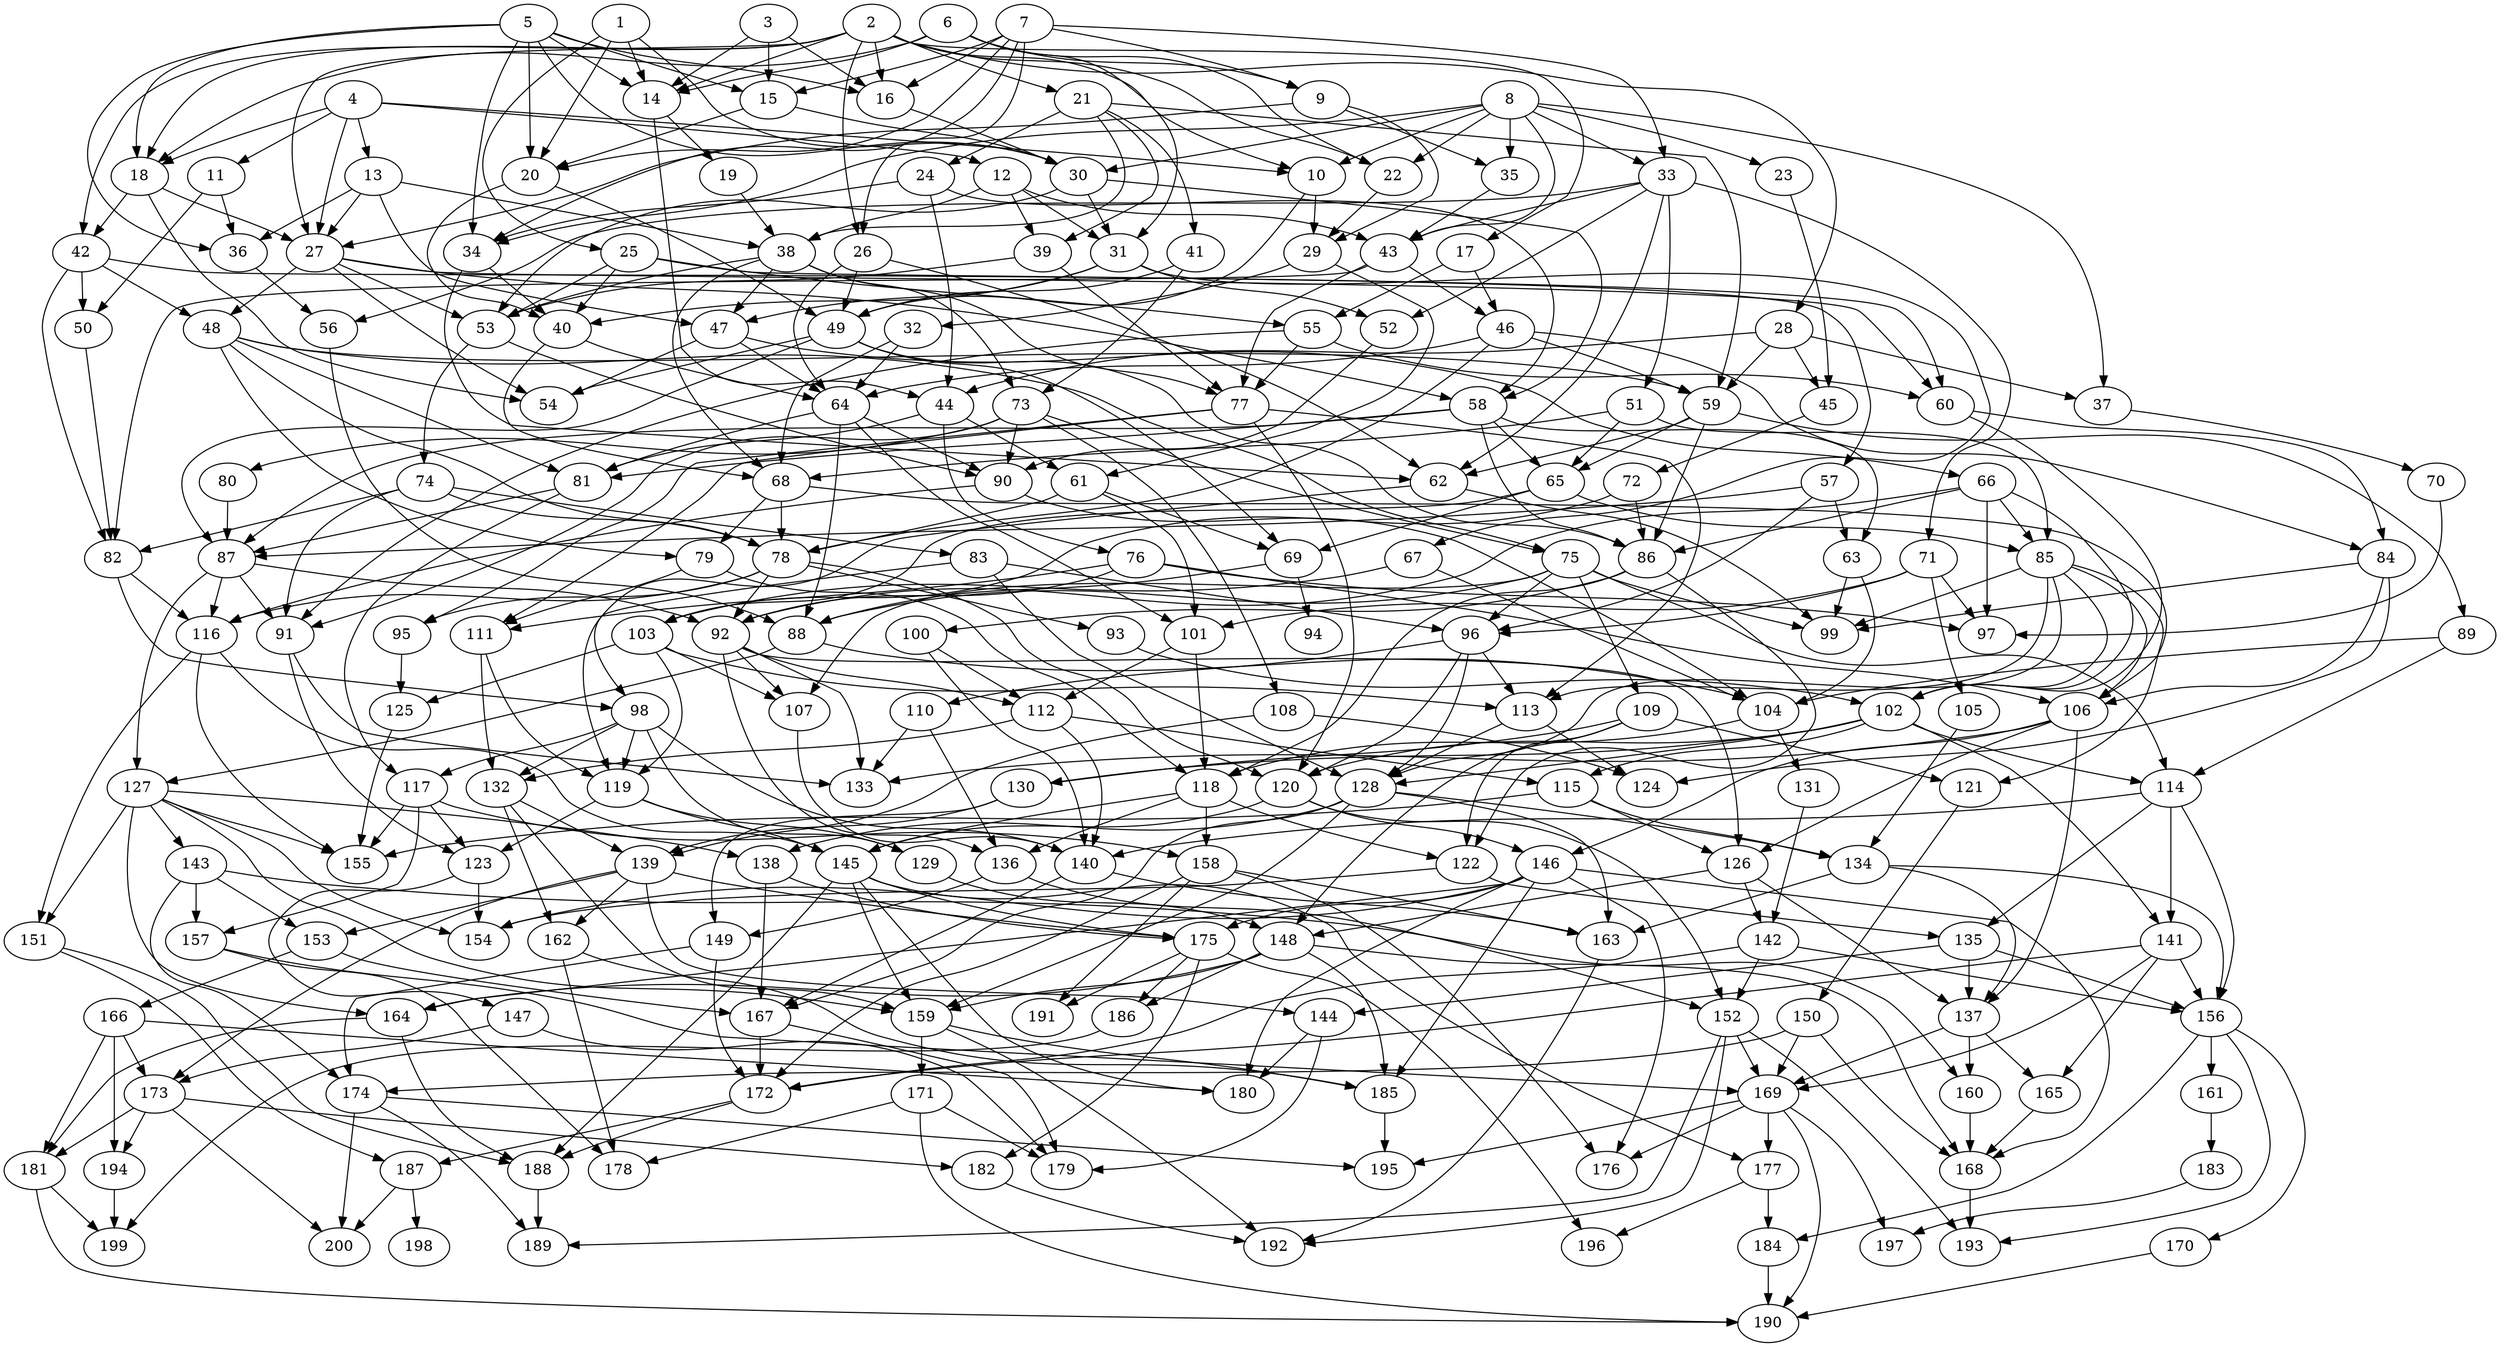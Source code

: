 // DAG automatically generated by daggen at Wed Apr 12 12:21:37 2017
// ./daggen --dot -n 200 --jump=5 --fat=0.4 --regularity=0.2 --density=0.6 
digraph G {
  1 [size="14335380568", alpha="0.08"]
  1 -> 14 [size ="75497472"]
  1 -> 20 [size ="75497472"]
  1 -> 25 [size ="75497472"]
  1 -> 30 [size ="75497472"]
  2 [size="1073741824000", alpha="0.19"]
  2 -> 10 [size ="838860800"]
  2 -> 14 [size ="838860800"]
  2 -> 16 [size ="838860800"]
  2 -> 17 [size ="838860800"]
  2 -> 18 [size ="838860800"]
  2 -> 21 [size ="838860800"]
  2 -> 22 [size ="838860800"]
  2 -> 26 [size ="838860800"]
  2 -> 27 [size ="838860800"]
  2 -> 28 [size ="838860800"]
  2 -> 42 [size ="838860800"]
  3 [size="549755813888", alpha="0.07"]
  3 -> 14 [size ="536870912"]
  3 -> 15 [size ="536870912"]
  3 -> 16 [size ="536870912"]
  4 [size="4121434210", alpha="0.07"]
  4 -> 10 [size ="134217728"]
  4 -> 11 [size ="134217728"]
  4 -> 12 [size ="134217728"]
  4 -> 13 [size ="134217728"]
  4 -> 18 [size ="134217728"]
  4 -> 27 [size ="134217728"]
  5 [size="37998673776", alpha="0.17"]
  5 -> 14 [size ="33554432"]
  5 -> 15 [size ="33554432"]
  5 -> 16 [size ="33554432"]
  5 -> 18 [size ="33554432"]
  5 -> 20 [size ="33554432"]
  5 -> 30 [size ="33554432"]
  5 -> 34 [size ="33554432"]
  5 -> 36 [size ="33554432"]
  6 [size="54323913021", alpha="0.06"]
  6 -> 9 [size ="209715200"]
  6 -> 14 [size ="209715200"]
  6 -> 18 [size ="209715200"]
  6 -> 22 [size ="209715200"]
  6 -> 31 [size ="209715200"]
  7 [size="362549887236", alpha="0.00"]
  7 -> 9 [size ="838860800"]
  7 -> 15 [size ="838860800"]
  7 -> 16 [size ="838860800"]
  7 -> 20 [size ="838860800"]
  7 -> 26 [size ="838860800"]
  7 -> 33 [size ="838860800"]
  7 -> 34 [size ="838860800"]
  8 [size="11332088101", alpha="0.15"]
  8 -> 10 [size ="411041792"]
  8 -> 22 [size ="411041792"]
  8 -> 23 [size ="411041792"]
  8 -> 30 [size ="411041792"]
  8 -> 33 [size ="411041792"]
  8 -> 34 [size ="411041792"]
  8 -> 35 [size ="411041792"]
  8 -> 37 [size ="411041792"]
  8 -> 43 [size ="411041792"]
  9 [size="10207612643", alpha="0.06"]
  9 -> 27 [size ="209715200"]
  9 -> 29 [size ="209715200"]
  9 -> 35 [size ="209715200"]
  10 [size="1246428127", alpha="0.14"]
  10 -> 29 [size ="33554432"]
  10 -> 49 [size ="33554432"]
  11 [size="29598527426", alpha="0.07"]
  11 -> 36 [size ="33554432"]
  11 -> 50 [size ="33554432"]
  12 [size="1073741824000", alpha="0.20"]
  12 -> 31 [size ="838860800"]
  12 -> 38 [size ="838860800"]
  12 -> 39 [size ="838860800"]
  12 -> 43 [size ="838860800"]
  13 [size="22872349686", alpha="0.01"]
  13 -> 27 [size ="536870912"]
  13 -> 36 [size ="536870912"]
  13 -> 38 [size ="536870912"]
  13 -> 47 [size ="536870912"]
  14 [size="4445138612", alpha="0.12"]
  14 -> 19 [size ="411041792"]
  14 -> 44 [size ="411041792"]
  15 [size="4401443612", alpha="0.15"]
  15 -> 20 [size ="75497472"]
  15 -> 30 [size ="75497472"]
  16 [size="45896406216", alpha="0.12"]
  16 -> 30 [size ="134217728"]
  17 [size="782757789696", alpha="0.17"]
  17 -> 46 [size ="679477248"]
  17 -> 55 [size ="679477248"]
  18 [size="2276722676", alpha="0.06"]
  18 -> 27 [size ="134217728"]
  18 -> 42 [size ="134217728"]
  18 -> 54 [size ="134217728"]
  19 [size="21248070246", alpha="0.14"]
  19 -> 38 [size ="536870912"]
  20 [size="231928233984", alpha="0.03"]
  20 -> 40 [size ="301989888"]
  20 -> 49 [size ="301989888"]
  21 [size="31600467681", alpha="0.13"]
  21 -> 24 [size ="838860800"]
  21 -> 38 [size ="838860800"]
  21 -> 39 [size ="838860800"]
  21 -> 41 [size ="838860800"]
  21 -> 59 [size ="838860800"]
  22 [size="368658326976", alpha="0.16"]
  22 -> 29 [size ="411041792"]
  23 [size="11886334503", alpha="0.13"]
  23 -> 45 [size ="209715200"]
  24 [size="278374797985", alpha="0.16"]
  24 -> 34 [size ="838860800"]
  24 -> 44 [size ="838860800"]
  24 -> 58 [size ="838860800"]
  25 [size="10158809499", alpha="0.01"]
  25 -> 40 [size ="679477248"]
  25 -> 53 [size ="679477248"]
  25 -> 55 [size ="679477248"]
  25 -> 60 [size ="679477248"]
  26 [size="60367068576", alpha="0.00"]
  26 -> 49 [size ="134217728"]
  26 -> 62 [size ="134217728"]
  26 -> 64 [size ="134217728"]
  27 [size="549755813888", alpha="0.04"]
  27 -> 48 [size ="536870912"]
  27 -> 53 [size ="536870912"]
  27 -> 54 [size ="536870912"]
  27 -> 58 [size ="536870912"]
  27 -> 60 [size ="536870912"]
  28 [size="104058199752", alpha="0.06"]
  28 -> 37 [size ="134217728"]
  28 -> 44 [size ="134217728"]
  28 -> 45 [size ="134217728"]
  28 -> 59 [size ="134217728"]
  29 [size="30781670003", alpha="0.11"]
  29 -> 32 [size ="838860800"]
  29 -> 61 [size ="838860800"]
  30 [size="15755059584", alpha="0.08"]
  30 -> 31 [size ="838860800"]
  30 -> 53 [size ="838860800"]
  30 -> 58 [size ="838860800"]
  31 [size="8589934592", alpha="0.01"]
  31 -> 40 [size ="33554432"]
  31 -> 47 [size ="33554432"]
  31 -> 52 [size ="33554432"]
  31 -> 67 [size ="33554432"]
  32 [size="1073741824000", alpha="0.15"]
  32 -> 64 [size ="838860800"]
  32 -> 68 [size ="838860800"]
  33 [size="7831325082", alpha="0.13"]
  33 -> 43 [size ="209715200"]
  33 -> 51 [size ="209715200"]
  33 -> 52 [size ="209715200"]
  33 -> 56 [size ="209715200"]
  33 -> 62 [size ="209715200"]
  33 -> 71 [size ="209715200"]
  34 [size="198314571104", alpha="0.09"]
  34 -> 40 [size ="536870912"]
  34 -> 62 [size ="536870912"]
  35 [size="8589934592", alpha="0.08"]
  35 -> 43 [size ="33554432"]
  36 [size="173848309875", alpha="0.16"]
  36 -> 56 [size ="679477248"]
  37 [size="343228885597", alpha="0.11"]
  37 -> 70 [size ="301989888"]
  38 [size="30174960628", alpha="0.18"]
  38 -> 47 [size ="679477248"]
  38 -> 53 [size ="679477248"]
  38 -> 68 [size ="679477248"]
  38 -> 73 [size ="679477248"]
  38 -> 77 [size ="679477248"]
  39 [size="17921736302", alpha="0.09"]
  39 -> 53 [size ="301989888"]
  39 -> 77 [size ="301989888"]
  40 [size="28991029248", alpha="0.10"]
  40 -> 64 [size ="75497472"]
  40 -> 68 [size ="75497472"]
  41 [size="328491413505", alpha="0.01"]
  41 -> 49 [size ="209715200"]
  41 -> 73 [size ="209715200"]
  42 [size="8589934592", alpha="0.04"]
  42 -> 48 [size ="33554432"]
  42 -> 50 [size ="33554432"]
  42 -> 57 [size ="33554432"]
  42 -> 82 [size ="33554432"]
  43 [size="35438524155", alpha="0.00"]
  43 -> 46 [size ="75497472"]
  43 -> 77 [size ="75497472"]
  43 -> 82 [size ="75497472"]
  44 [size="85697525196", alpha="0.16"]
  44 -> 61 [size ="134217728"]
  44 -> 76 [size ="134217728"]
  44 -> 81 [size ="134217728"]
  45 [size="338880418765", alpha="0.17"]
  45 -> 72 [size ="838860800"]
  46 [size="387275181653", alpha="0.06"]
  46 -> 59 [size ="679477248"]
  46 -> 64 [size ="679477248"]
  46 -> 78 [size ="679477248"]
  46 -> 84 [size ="679477248"]
  47 [size="3690049313", alpha="0.06"]
  47 -> 54 [size ="75497472"]
  47 -> 64 [size ="75497472"]
  47 -> 66 [size ="75497472"]
  48 [size="231928233984", alpha="0.18"]
  48 -> 59 [size ="301989888"]
  48 -> 75 [size ="301989888"]
  48 -> 78 [size ="301989888"]
  48 -> 79 [size ="301989888"]
  48 -> 81 [size ="301989888"]
  49 [size="1383650909912", alpha="0.01"]
  49 -> 54 [size ="838860800"]
  49 -> 69 [size ="838860800"]
  49 -> 86 [size ="838860800"]
  49 -> 87 [size ="838860800"]
  50 [size="19082994620", alpha="0.19"]
  50 -> 82 [size ="536870912"]
  51 [size="780929594276", alpha="0.19"]
  51 -> 65 [size ="536870912"]
  51 -> 68 [size ="536870912"]
  51 -> 85 [size ="536870912"]
  52 [size="3869313321", alpha="0.04"]
  52 -> 90 [size ="75497472"]
  53 [size="1073741824000", alpha="0.14"]
  53 -> 74 [size ="838860800"]
  53 -> 90 [size ="838860800"]
  54 [size="171042968484", alpha="0.10"]
  55 [size="231928233984", alpha="0.02"]
  55 -> 60 [size ="301989888"]
  55 -> 77 [size ="301989888"]
  55 -> 91 [size ="301989888"]
  56 [size="549755813888", alpha="0.13"]
  56 -> 88 [size ="536870912"]
  57 [size="25001767589", alpha="0.07"]
  57 -> 63 [size ="411041792"]
  57 -> 87 [size ="411041792"]
  57 -> 96 [size ="411041792"]
  58 [size="12806466855", alpha="0.03"]
  58 -> 63 [size ="209715200"]
  58 -> 65 [size ="209715200"]
  58 -> 81 [size ="209715200"]
  58 -> 86 [size ="209715200"]
  58 -> 87 [size ="209715200"]
  59 [size="15952938184", alpha="0.20"]
  59 -> 62 [size ="679477248"]
  59 -> 65 [size ="679477248"]
  59 -> 86 [size ="679477248"]
  59 -> 89 [size ="679477248"]
  60 [size="1882675840", alpha="0.19"]
  60 -> 84 [size ="33554432"]
  60 -> 102 [size ="33554432"]
  61 [size="444258222754", alpha="0.05"]
  61 -> 69 [size ="838860800"]
  61 -> 78 [size ="838860800"]
  61 -> 101 [size ="838860800"]
  62 [size="1395052398", alpha="0.11"]
  62 -> 98 [size ="33554432"]
  62 -> 99 [size ="33554432"]
  63 [size="68719476736", alpha="0.00"]
  63 -> 99 [size ="134217728"]
  63 -> 104 [size ="134217728"]
  64 [size="75124846937", alpha="0.15"]
  64 -> 81 [size ="75497472"]
  64 -> 88 [size ="75497472"]
  64 -> 90 [size ="75497472"]
  64 -> 101 [size ="75497472"]
  65 [size="368293445632", alpha="0.00"]
  65 -> 69 [size ="411041792"]
  65 -> 85 [size ="411041792"]
  65 -> 103 [size ="411041792"]
  66 [size="68719476736", alpha="0.02"]
  66 -> 85 [size ="134217728"]
  66 -> 86 [size ="134217728"]
  66 -> 92 [size ="134217728"]
  66 -> 97 [size ="134217728"]
  66 -> 102 [size ="134217728"]
  67 [size="234439603306", alpha="0.14"]
  67 -> 103 [size ="411041792"]
  67 -> 104 [size ="411041792"]
  68 [size="41461924531", alpha="0.01"]
  68 -> 78 [size ="75497472"]
  68 -> 79 [size ="75497472"]
  68 -> 106 [size ="75497472"]
  69 [size="231928233984", alpha="0.10"]
  69 -> 88 [size ="301989888"]
  69 -> 94 [size ="301989888"]
  70 [size="782757789696", alpha="0.04"]
  70 -> 97 [size ="679477248"]
  71 [size="368293445632", alpha="0.16"]
  71 -> 96 [size ="411041792"]
  71 -> 97 [size ="411041792"]
  71 -> 101 [size ="411041792"]
  71 -> 105 [size ="411041792"]
  72 [size="68719476736", alpha="0.18"]
  72 -> 86 [size ="134217728"]
  72 -> 103 [size ="134217728"]
  73 [size="68719476736", alpha="0.11"]
  73 -> 75 [size ="134217728"]
  73 -> 80 [size ="134217728"]
  73 -> 90 [size ="134217728"]
  73 -> 91 [size ="134217728"]
  73 -> 108 [size ="134217728"]
  74 [size="8589934592", alpha="0.14"]
  74 -> 78 [size ="33554432"]
  74 -> 82 [size ="33554432"]
  74 -> 83 [size ="33554432"]
  74 -> 91 [size ="33554432"]
  75 [size="68719476736", alpha="0.08"]
  75 -> 88 [size ="134217728"]
  75 -> 96 [size ="134217728"]
  75 -> 99 [size ="134217728"]
  75 -> 107 [size ="134217728"]
  75 -> 109 [size ="134217728"]
  75 -> 114 [size ="134217728"]
  76 [size="7896097330", alpha="0.11"]
  76 -> 92 [size ="33554432"]
  76 -> 97 [size ="33554432"]
  76 -> 106 [size ="33554432"]
  76 -> 111 [size ="33554432"]
  77 [size="271226859926", alpha="0.04"]
  77 -> 95 [size ="209715200"]
  77 -> 111 [size ="209715200"]
  77 -> 113 [size ="209715200"]
  77 -> 120 [size ="209715200"]
  78 [size="265587488339", alpha="0.10"]
  78 -> 92 [size ="679477248"]
  78 -> 93 [size ="679477248"]
  78 -> 95 [size ="679477248"]
  78 -> 116 [size ="679477248"]
  78 -> 120 [size ="679477248"]
  79 [size="815838924912", alpha="0.03"]
  79 -> 111 [size ="679477248"]
  79 -> 118 [size ="679477248"]
  80 [size="368293445632", alpha="0.16"]
  80 -> 87 [size ="411041792"]
  81 [size="461156166910", alpha="0.10"]
  81 -> 87 [size ="301989888"]
  81 -> 117 [size ="301989888"]
  82 [size="1073741824000", alpha="0.06"]
  82 -> 98 [size ="838860800"]
  82 -> 116 [size ="838860800"]
  83 [size="782757789696", alpha="0.18"]
  83 -> 96 [size ="679477248"]
  83 -> 119 [size ="679477248"]
  83 -> 128 [size ="679477248"]
  84 [size="368293445632", alpha="0.19"]
  84 -> 99 [size ="411041792"]
  84 -> 106 [size ="411041792"]
  84 -> 124 [size ="411041792"]
  85 [size="794432086249", alpha="0.17"]
  85 -> 99 [size ="838860800"]
  85 -> 102 [size ="838860800"]
  85 -> 106 [size ="838860800"]
  85 -> 113 [size ="838860800"]
  85 -> 121 [size ="838860800"]
  85 -> 128 [size ="838860800"]
  86 [size="368293445632", alpha="0.09"]
  86 -> 100 [size ="411041792"]
  86 -> 118 [size ="411041792"]
  86 -> 122 [size ="411041792"]
  87 [size="5995808652", alpha="0.17"]
  87 -> 91 [size ="134217728"]
  87 -> 92 [size ="134217728"]
  87 -> 116 [size ="134217728"]
  87 -> 127 [size ="134217728"]
  88 [size="13128098912", alpha="0.20"]
  88 -> 104 [size ="301989888"]
  88 -> 127 [size ="301989888"]
  89 [size="368293445632", alpha="0.11"]
  89 -> 104 [size ="411041792"]
  89 -> 114 [size ="411041792"]
  90 [size="1444814684", alpha="0.18"]
  90 -> 104 [size ="33554432"]
  90 -> 116 [size ="33554432"]
  91 [size="28991029248", alpha="0.15"]
  91 -> 123 [size ="75497472"]
  91 -> 133 [size ="75497472"]
  92 [size="10668988628", alpha="0.13"]
  92 -> 107 [size ="536870912"]
  92 -> 112 [size ="536870912"]
  92 -> 126 [size ="536870912"]
  92 -> 133 [size ="536870912"]
  92 -> 136 [size ="536870912"]
  93 [size="549755813888", alpha="0.06"]
  93 -> 102 [size ="536870912"]
  94 [size="231928233984", alpha="0.14"]
  95 [size="231928233984", alpha="0.00"]
  95 -> 125 [size ="301989888"]
  96 [size="16203425750", alpha="0.11"]
  96 -> 110 [size ="838860800"]
  96 -> 113 [size ="838860800"]
  96 -> 120 [size ="838860800"]
  96 -> 128 [size ="838860800"]
  97 [size="108128713836", alpha="0.06"]
  98 [size="45416653692", alpha="0.05"]
  98 -> 117 [size ="33554432"]
  98 -> 119 [size ="33554432"]
  98 -> 129 [size ="33554432"]
  98 -> 132 [size ="33554432"]
  98 -> 140 [size ="33554432"]
  99 [size="231928233984", alpha="0.04"]
  100 [size="3695931995", alpha="0.18"]
  100 -> 112 [size ="75497472"]
  100 -> 140 [size ="75497472"]
  101 [size="368293445632", alpha="0.01"]
  101 -> 112 [size ="411041792"]
  101 -> 118 [size ="411041792"]
  102 [size="199427707188", alpha="0.15"]
  102 -> 114 [size ="134217728"]
  102 -> 115 [size ="134217728"]
  102 -> 120 [size ="134217728"]
  102 -> 128 [size ="134217728"]
  102 -> 130 [size ="134217728"]
  102 -> 141 [size ="134217728"]
  103 [size="3555152256", alpha="0.06"]
  103 -> 107 [size ="134217728"]
  103 -> 113 [size ="134217728"]
  103 -> 119 [size ="134217728"]
  103 -> 125 [size ="134217728"]
  104 [size="231928233984", alpha="0.15"]
  104 -> 118 [size ="301989888"]
  104 -> 131 [size ="301989888"]
  105 [size="4626533416", alpha="0.06"]
  105 -> 134 [size ="75497472"]
  106 [size="18261303162", alpha="0.08"]
  106 -> 126 [size ="838860800"]
  106 -> 133 [size ="838860800"]
  106 -> 137 [size ="838860800"]
  106 -> 146 [size ="838860800"]
  107 [size="70359986567", alpha="0.08"]
  107 -> 140 [size ="75497472"]
  108 [size="4749177592", alpha="0.18"]
  108 -> 124 [size ="134217728"]
  108 -> 139 [size ="134217728"]
  109 [size="782757789696", alpha="0.02"]
  109 -> 121 [size ="679477248"]
  109 -> 122 [size ="679477248"]
  109 -> 130 [size ="679477248"]
  109 -> 148 [size ="679477248"]
  110 [size="368415515611", alpha="0.15"]
  110 -> 133 [size ="301989888"]
  110 -> 136 [size ="301989888"]
  111 [size="8589934592", alpha="0.12"]
  111 -> 119 [size ="33554432"]
  111 -> 132 [size ="33554432"]
  112 [size="134217728000", alpha="0.12"]
  112 -> 115 [size ="209715200"]
  112 -> 132 [size ="209715200"]
  112 -> 140 [size ="209715200"]
  113 [size="20455814416", alpha="0.15"]
  113 -> 124 [size ="679477248"]
  113 -> 128 [size ="679477248"]
  114 [size="330503145434", alpha="0.17"]
  114 -> 135 [size ="411041792"]
  114 -> 140 [size ="411041792"]
  114 -> 141 [size ="411041792"]
  114 -> 156 [size ="411041792"]
  115 [size="1073741824000", alpha="0.06"]
  115 -> 126 [size ="838860800"]
  115 -> 134 [size ="838860800"]
  115 -> 155 [size ="838860800"]
  116 [size="68719476736", alpha="0.03"]
  116 -> 145 [size ="134217728"]
  116 -> 151 [size ="134217728"]
  116 -> 155 [size ="134217728"]
  117 [size="544503432", alpha="0.10"]
  117 -> 123 [size ="33554432"]
  117 -> 155 [size ="33554432"]
  117 -> 157 [size ="33554432"]
  117 -> 158 [size ="33554432"]
  118 [size="9450864710", alpha="0.18"]
  118 -> 122 [size ="679477248"]
  118 -> 136 [size ="679477248"]
  118 -> 145 [size ="679477248"]
  118 -> 158 [size ="679477248"]
  119 [size="375972099152", alpha="0.02"]
  119 -> 123 [size ="536870912"]
  119 -> 129 [size ="536870912"]
  119 -> 145 [size ="536870912"]
  120 [size="178965849408", alpha="0.02"]
  120 -> 145 [size ="134217728"]
  120 -> 146 [size ="134217728"]
  120 -> 152 [size ="134217728"]
  121 [size="68719476736", alpha="0.18"]
  121 -> 150 [size ="134217728"]
  122 [size="1421420238887", alpha="0.19"]
  122 -> 135 [size ="838860800"]
  122 -> 154 [size ="838860800"]
  123 [size="549755813888", alpha="0.00"]
  123 -> 147 [size ="536870912"]
  123 -> 154 [size ="536870912"]
  124 [size="13753040346", alpha="0.12"]
  125 [size="368293445632", alpha="0.09"]
  125 -> 155 [size ="411041792"]
  126 [size="234776174473", alpha="0.05"]
  126 -> 137 [size ="301989888"]
  126 -> 142 [size ="301989888"]
  126 -> 148 [size ="301989888"]
  127 [size="815887163468", alpha="0.20"]
  127 -> 138 [size ="536870912"]
  127 -> 143 [size ="536870912"]
  127 -> 151 [size ="536870912"]
  127 -> 154 [size ="536870912"]
  127 -> 155 [size ="536870912"]
  127 -> 159 [size ="536870912"]
  127 -> 164 [size ="536870912"]
  128 [size="549755813888", alpha="0.20"]
  128 -> 134 [size ="536870912"]
  128 -> 138 [size ="536870912"]
  128 -> 159 [size ="536870912"]
  128 -> 163 [size ="536870912"]
  128 -> 167 [size ="536870912"]
  129 [size="17540823363", alpha="0.10"]
  129 -> 148 [size ="301989888"]
  130 [size="29123574105", alpha="0.13"]
  130 -> 139 [size ="679477248"]
  130 -> 149 [size ="679477248"]
  131 [size="19959469560", alpha="0.04"]
  131 -> 142 [size ="411041792"]
  132 [size="28991029248", alpha="0.16"]
  132 -> 139 [size ="75497472"]
  132 -> 159 [size ="75497472"]
  132 -> 162 [size ="75497472"]
  133 [size="193247155188", alpha="0.15"]
  134 [size="9253205130", alpha="0.02"]
  134 -> 137 [size ="209715200"]
  134 -> 156 [size ="209715200"]
  134 -> 163 [size ="209715200"]
  135 [size="231928233984", alpha="0.06"]
  135 -> 137 [size ="301989888"]
  135 -> 144 [size ="301989888"]
  135 -> 156 [size ="301989888"]
  136 [size="2009376678", alpha="0.17"]
  136 -> 149 [size ="134217728"]
  136 -> 152 [size ="134217728"]
  137 [size="12891827627", alpha="0.18"]
  137 -> 160 [size ="33554432"]
  137 -> 165 [size ="33554432"]
  137 -> 169 [size ="33554432"]
  138 [size="976260559324", alpha="0.08"]
  138 -> 167 [size ="679477248"]
  138 -> 175 [size ="679477248"]
  139 [size="231928233984", alpha="0.15"]
  139 -> 144 [size ="301989888"]
  139 -> 153 [size ="301989888"]
  139 -> 162 [size ="301989888"]
  139 -> 173 [size ="301989888"]
  139 -> 175 [size ="301989888"]
  140 [size="1041720814", alpha="0.06"]
  140 -> 163 [size ="33554432"]
  140 -> 167 [size ="33554432"]
  141 [size="263130932335", alpha="0.14"]
  141 -> 156 [size ="209715200"]
  141 -> 165 [size ="209715200"]
  141 -> 169 [size ="209715200"]
  141 -> 172 [size ="209715200"]
  142 [size="329204169545", alpha="0.19"]
  142 -> 152 [size ="209715200"]
  142 -> 156 [size ="209715200"]
  142 -> 172 [size ="209715200"]
  143 [size="7276049628", alpha="0.12"]
  143 -> 153 [size ="134217728"]
  143 -> 157 [size ="134217728"]
  143 -> 160 [size ="134217728"]
  143 -> 174 [size ="134217728"]
  144 [size="1073741824000", alpha="0.19"]
  144 -> 179 [size ="838860800"]
  144 -> 180 [size ="838860800"]
  145 [size="28585188244", alpha="0.10"]
  145 -> 159 [size ="536870912"]
  145 -> 175 [size ="536870912"]
  145 -> 177 [size ="536870912"]
  145 -> 180 [size ="536870912"]
  145 -> 188 [size ="536870912"]
  146 [size="338235479905", alpha="0.04"]
  146 -> 154 [size ="411041792"]
  146 -> 164 [size ="411041792"]
  146 -> 168 [size ="411041792"]
  146 -> 175 [size ="411041792"]
  146 -> 176 [size ="411041792"]
  146 -> 180 [size ="411041792"]
  146 -> 185 [size ="411041792"]
  147 [size="399013396190", alpha="0.14"]
  147 -> 173 [size ="411041792"]
  147 -> 179 [size ="411041792"]
  148 [size="1073741824000", alpha="0.06"]
  148 -> 159 [size ="838860800"]
  148 -> 164 [size ="838860800"]
  148 -> 168 [size ="838860800"]
  148 -> 185 [size ="838860800"]
  148 -> 186 [size ="838860800"]
  149 [size="730875274", alpha="0.12"]
  149 -> 172 [size ="75497472"]
  149 -> 174 [size ="75497472"]
  150 [size="35813762760", alpha="0.06"]
  150 -> 168 [size ="33554432"]
  150 -> 169 [size ="33554432"]
  150 -> 174 [size ="33554432"]
  151 [size="415005725064", alpha="0.10"]
  151 -> 187 [size ="301989888"]
  151 -> 188 [size ="301989888"]
  152 [size="134217728000", alpha="0.02"]
  152 -> 169 [size ="209715200"]
  152 -> 189 [size ="209715200"]
  152 -> 192 [size ="209715200"]
  152 -> 193 [size ="209715200"]
  153 [size="2047330371", alpha="0.16"]
  153 -> 166 [size ="75497472"]
  153 -> 167 [size ="75497472"]
  154 [size="549755813888", alpha="0.09"]
  155 [size="44229064096", alpha="0.20"]
  156 [size="3490033626", alpha="0.12"]
  156 -> 161 [size ="209715200"]
  156 -> 170 [size ="209715200"]
  156 -> 184 [size ="209715200"]
  156 -> 193 [size ="209715200"]
  157 [size="28991029248", alpha="0.04"]
  157 -> 169 [size ="75497472"]
  157 -> 178 [size ="75497472"]
  158 [size="1073741824000", alpha="0.10"]
  158 -> 163 [size ="838860800"]
  158 -> 172 [size ="838860800"]
  158 -> 176 [size ="838860800"]
  158 -> 191 [size ="838860800"]
  159 [size="368293445632", alpha="0.20"]
  159 -> 171 [size ="411041792"]
  159 -> 185 [size ="411041792"]
  159 -> 192 [size ="411041792"]
  160 [size="782757789696", alpha="0.19"]
  160 -> 168 [size ="679477248"]
  161 [size="782757789696", alpha="0.12"]
  161 -> 183 [size ="679477248"]
  162 [size="3816816309", alpha="0.05"]
  162 -> 178 [size ="75497472"]
  162 -> 185 [size ="75497472"]
  163 [size="9601434224", alpha="0.01"]
  163 -> 192 [size ="536870912"]
  164 [size="4951651024", alpha="0.10"]
  164 -> 181 [size ="134217728"]
  164 -> 188 [size ="134217728"]
  165 [size="29571936986", alpha="0.15"]
  165 -> 168 [size ="536870912"]
  166 [size="368293445632", alpha="0.05"]
  166 -> 173 [size ="411041792"]
  166 -> 180 [size ="411041792"]
  166 -> 181 [size ="411041792"]
  166 -> 194 [size ="411041792"]
  167 [size="12077804414", alpha="0.10"]
  167 -> 172 [size ="536870912"]
  167 -> 179 [size ="536870912"]
  168 [size="346703052436", alpha="0.11"]
  168 -> 193 [size ="536870912"]
  169 [size="1073741824000", alpha="0.03"]
  169 -> 176 [size ="838860800"]
  169 -> 177 [size ="838860800"]
  169 -> 190 [size ="838860800"]
  169 -> 195 [size ="838860800"]
  169 -> 197 [size ="838860800"]
  170 [size="1073741824000", alpha="0.13"]
  170 -> 190 [size ="838860800"]
  171 [size="9069872784", alpha="0.14"]
  171 -> 178 [size ="209715200"]
  171 -> 179 [size ="209715200"]
  171 -> 190 [size ="209715200"]
  172 [size="2063005397", alpha="0.18"]
  172 -> 187 [size ="75497472"]
  172 -> 188 [size ="75497472"]
  173 [size="4545713963", alpha="0.16"]
  173 -> 181 [size ="75497472"]
  173 -> 182 [size ="75497472"]
  173 -> 194 [size ="75497472"]
  173 -> 200 [size ="75497472"]
  174 [size="4313846347", alpha="0.17"]
  174 -> 189 [size ="75497472"]
  174 -> 195 [size ="75497472"]
  174 -> 200 [size ="75497472"]
  175 [size="40015523101", alpha="0.18"]
  175 -> 182 [size ="75497472"]
  175 -> 186 [size ="75497472"]
  175 -> 191 [size ="75497472"]
  175 -> 196 [size ="75497472"]
  176 [size="368293445632", alpha="0.11"]
  177 [size="34839601831", alpha="0.19"]
  177 -> 184 [size ="838860800"]
  177 -> 196 [size ="838860800"]
  178 [size="232825776338", alpha="0.03"]
  179 [size="549755813888", alpha="0.17"]
  180 [size="112573141952", alpha="0.17"]
  181 [size="1073741824000", alpha="0.03"]
  181 -> 190 [size ="838860800"]
  181 -> 199 [size ="838860800"]
  182 [size="6274318926", alpha="0.08"]
  182 -> 192 [size ="134217728"]
  183 [size="1073741824000", alpha="0.10"]
  183 -> 197 [size ="838860800"]
  184 [size="3706932471", alpha="0.03"]
  184 -> 190 [size ="75497472"]
  185 [size="68719476736", alpha="0.02"]
  185 -> 195 [size ="134217728"]
  186 [size="782757789696", alpha="0.11"]
  186 -> 199 [size ="679477248"]
  187 [size="8589934592", alpha="0.14"]
  187 -> 198 [size ="33554432"]
  187 -> 200 [size ="33554432"]
  188 [size="28991029248", alpha="0.03"]
  188 -> 189 [size ="75497472"]
  189 [size="368293445632", alpha="0.18"]
  190 [size="472550312380", alpha="0.17"]
  191 [size="22080186314", alpha="0.18"]
  192 [size="102636361152", alpha="0.13"]
  193 [size="28991029248", alpha="0.01"]
  194 [size="1073741824000", alpha="0.19"]
  194 -> 199 [size ="838860800"]
  195 [size="671808066", alpha="0.06"]
  196 [size="34548459238", alpha="0.16"]
  197 [size="250601775690", alpha="0.06"]
  198 [size="46930800056", alpha="0.15"]
  199 [size="14635738895", alpha="0.18"]
  200 [size="1081077294811", alpha="0.02"]
}
